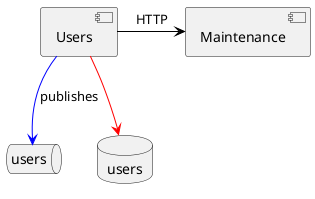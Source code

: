 @startuml
[Users] as users
[Maintenance] as maintenance

queue "users" as users_topic
database "users" as users_keyspace
users -[#red]-> users_keyspace

users -[#blue]-> users_topic : publishes

users -[#black]> maintenance: HTTP
@enduml